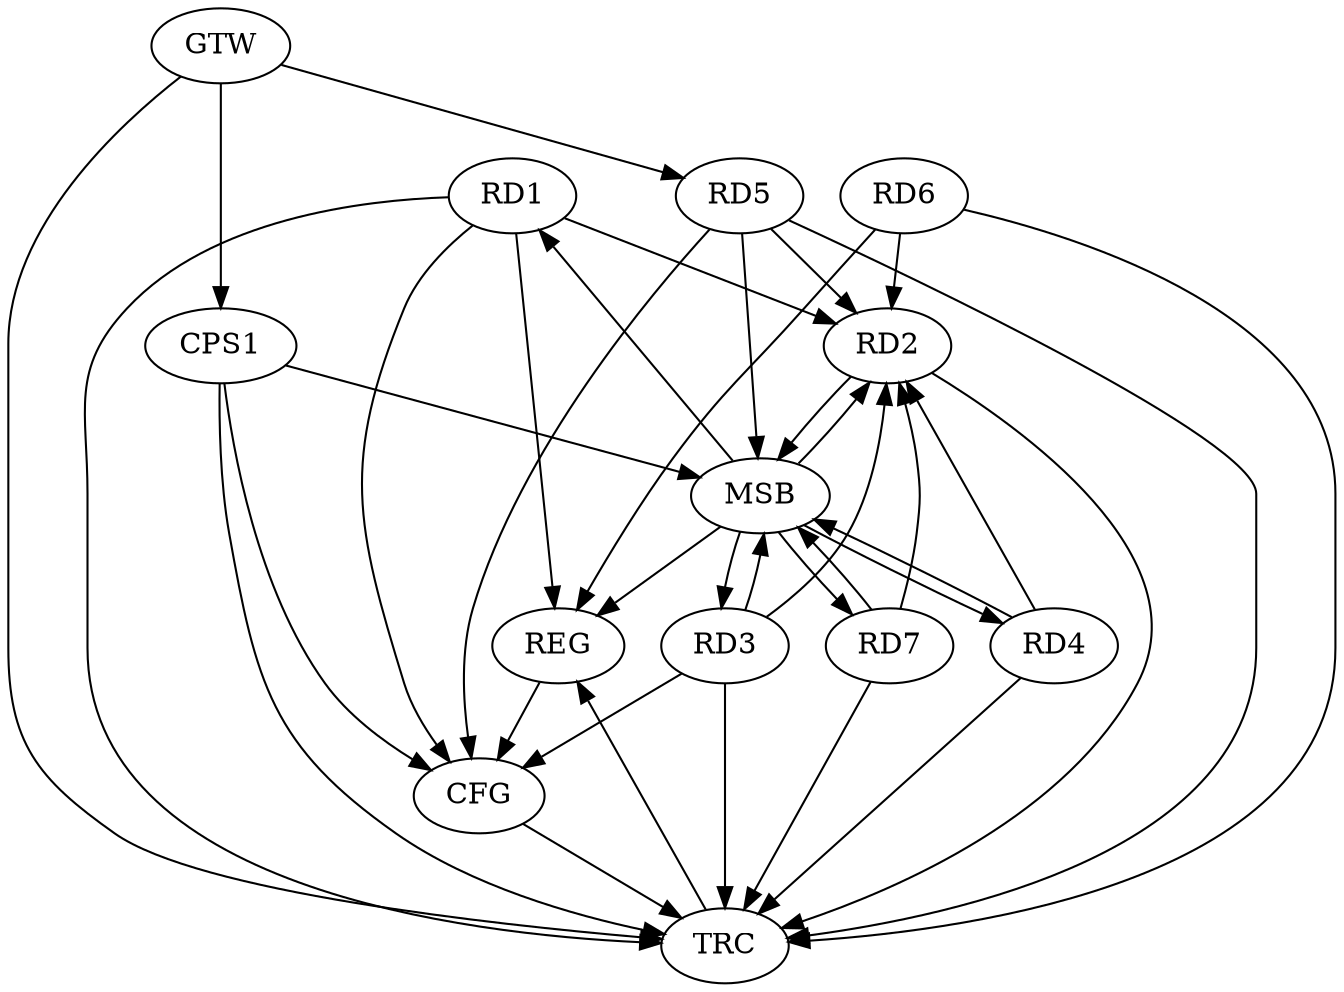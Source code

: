 strict digraph G {
  RD1 [ label="RD1" ];
  RD2 [ label="RD2" ];
  RD3 [ label="RD3" ];
  RD4 [ label="RD4" ];
  RD5 [ label="RD5" ];
  RD6 [ label="RD6" ];
  RD7 [ label="RD7" ];
  CPS1 [ label="CPS1" ];
  GTW [ label="GTW" ];
  REG [ label="REG" ];
  MSB [ label="MSB" ];
  CFG [ label="CFG" ];
  TRC [ label="TRC" ];
  RD6 -> RD2;
  GTW -> RD5;
  GTW -> CPS1;
  RD1 -> REG;
  RD6 -> REG;
  RD2 -> MSB;
  MSB -> REG;
  RD3 -> MSB;
  RD4 -> MSB;
  RD5 -> MSB;
  MSB -> RD1;
  RD7 -> MSB;
  CPS1 -> MSB;
  MSB -> RD2;
  MSB -> RD3;
  MSB -> RD4;
  MSB -> RD7;
  RD1 -> CFG;
  RD5 -> CFG;
  CPS1 -> CFG;
  RD3 -> CFG;
  REG -> CFG;
  RD1 -> TRC;
  RD2 -> TRC;
  RD3 -> TRC;
  RD4 -> TRC;
  RD5 -> TRC;
  RD6 -> TRC;
  RD7 -> TRC;
  CPS1 -> TRC;
  GTW -> TRC;
  CFG -> TRC;
  TRC -> REG;
  RD3 -> RD2;
  RD4 -> RD2;
  RD5 -> RD2;
  RD1 -> RD2;
  RD7 -> RD2;
}
